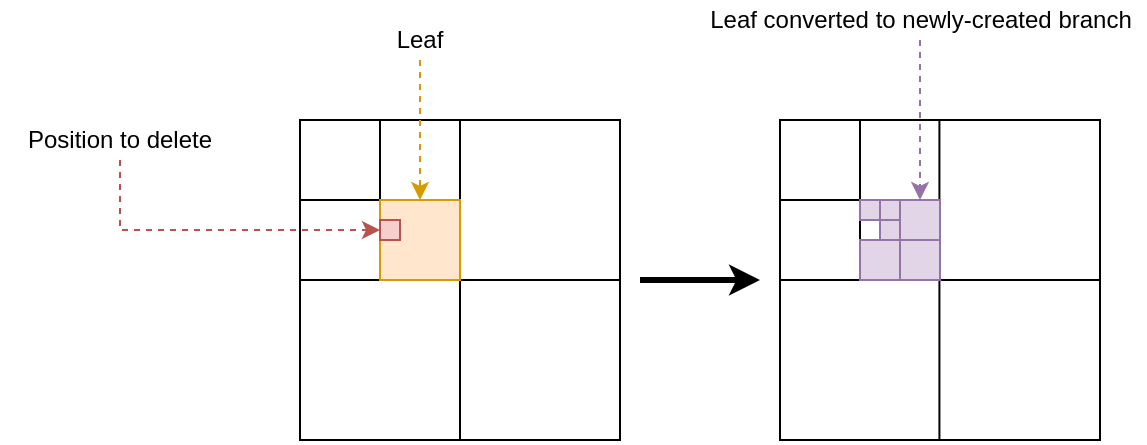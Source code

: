 <mxfile version="13.0.5" type="device"><diagram id="M6WsD0DyyOQwkSRgdM0A" name="Page-1"><mxGraphModel dx="494" dy="276" grid="1" gridSize="10" guides="1" tooltips="1" connect="1" arrows="1" fold="1" page="1" pageScale="1" pageWidth="850" pageHeight="1100" math="0" shadow="0"><root><mxCell id="0"/><mxCell id="1" parent="0"/><mxCell id="68VsIcrUiUByMvYq42Nw-1" value="" style="whiteSpace=wrap;html=1;aspect=fixed;strokeColor=#000000;fillColor=none;" vertex="1" parent="1"><mxGeometry x="240" y="120" width="160" height="160" as="geometry"/></mxCell><mxCell id="68VsIcrUiUByMvYq42Nw-2" value="" style="endArrow=none;html=1;exitX=0.5;exitY=1;exitDx=0;exitDy=0;entryX=0.5;entryY=0;entryDx=0;entryDy=0;" edge="1" parent="1" source="68VsIcrUiUByMvYq42Nw-1" target="68VsIcrUiUByMvYq42Nw-1"><mxGeometry width="50" height="50" relative="1" as="geometry"><mxPoint x="300" y="210" as="sourcePoint"/><mxPoint x="350" y="160" as="targetPoint"/></mxGeometry></mxCell><mxCell id="68VsIcrUiUByMvYq42Nw-3" value="" style="endArrow=none;html=1;exitX=0;exitY=0.5;exitDx=0;exitDy=0;entryX=1;entryY=0.5;entryDx=0;entryDy=0;" edge="1" parent="1" source="68VsIcrUiUByMvYq42Nw-1" target="68VsIcrUiUByMvYq42Nw-1"><mxGeometry width="50" height="50" relative="1" as="geometry"><mxPoint x="330" y="290" as="sourcePoint"/><mxPoint x="330" y="130" as="targetPoint"/></mxGeometry></mxCell><mxCell id="68VsIcrUiUByMvYq42Nw-5" value="" style="endArrow=none;html=1;entryX=0.25;entryY=0;entryDx=0;entryDy=0;" edge="1" parent="1" target="68VsIcrUiUByMvYq42Nw-1"><mxGeometry width="50" height="50" relative="1" as="geometry"><mxPoint x="280" y="200" as="sourcePoint"/><mxPoint x="280" y="130" as="targetPoint"/></mxGeometry></mxCell><mxCell id="68VsIcrUiUByMvYq42Nw-6" value="" style="endArrow=none;html=1;exitX=0;exitY=0.25;exitDx=0;exitDy=0;" edge="1" parent="1" source="68VsIcrUiUByMvYq42Nw-1"><mxGeometry width="50" height="50" relative="1" as="geometry"><mxPoint x="290" y="210" as="sourcePoint"/><mxPoint x="320" y="160" as="targetPoint"/></mxGeometry></mxCell><mxCell id="68VsIcrUiUByMvYq42Nw-11" value="" style="whiteSpace=wrap;html=1;aspect=fixed;strokeColor=#000000;fillColor=none;" vertex="1" parent="1"><mxGeometry x="480" y="120" width="160" height="160" as="geometry"/></mxCell><mxCell id="68VsIcrUiUByMvYq42Nw-12" value="" style="endArrow=classic;html=1;strokeWidth=3;" edge="1" parent="1"><mxGeometry width="50" height="50" relative="1" as="geometry"><mxPoint x="410" y="200" as="sourcePoint"/><mxPoint x="470" y="200" as="targetPoint"/></mxGeometry></mxCell><mxCell id="68VsIcrUiUByMvYq42Nw-13" value="" style="endArrow=none;html=1;exitX=0.5;exitY=1;exitDx=0;exitDy=0;entryX=0.5;entryY=0;entryDx=0;entryDy=0;" edge="1" parent="1"><mxGeometry width="50" height="50" relative="1" as="geometry"><mxPoint x="559.71" y="280" as="sourcePoint"/><mxPoint x="559.71" y="120" as="targetPoint"/></mxGeometry></mxCell><mxCell id="68VsIcrUiUByMvYq42Nw-14" value="" style="endArrow=none;html=1;exitX=0;exitY=0.5;exitDx=0;exitDy=0;entryX=1;entryY=0.5;entryDx=0;entryDy=0;" edge="1" parent="1" source="68VsIcrUiUByMvYq42Nw-11" target="68VsIcrUiUByMvYq42Nw-11"><mxGeometry width="50" height="50" relative="1" as="geometry"><mxPoint x="569.71" y="290" as="sourcePoint"/><mxPoint x="569.71" y="130" as="targetPoint"/></mxGeometry></mxCell><mxCell id="68VsIcrUiUByMvYq42Nw-15" value="" style="endArrow=none;html=1;exitX=0.25;exitY=0;exitDx=0;exitDy=0;" edge="1" parent="1" source="68VsIcrUiUByMvYq42Nw-11"><mxGeometry width="50" height="50" relative="1" as="geometry"><mxPoint x="480" y="170" as="sourcePoint"/><mxPoint x="520" y="200" as="targetPoint"/></mxGeometry></mxCell><mxCell id="68VsIcrUiUByMvYq42Nw-16" value="" style="endArrow=none;html=1;entryX=0;entryY=0.25;entryDx=0;entryDy=0;" edge="1" parent="1" target="68VsIcrUiUByMvYq42Nw-11"><mxGeometry width="50" height="50" relative="1" as="geometry"><mxPoint x="560" y="160" as="sourcePoint"/><mxPoint x="530" y="210" as="targetPoint"/></mxGeometry></mxCell><mxCell id="68VsIcrUiUByMvYq42Nw-18" value="" style="endArrow=none;html=1;" edge="1" parent="1"><mxGeometry width="50" height="50" relative="1" as="geometry"><mxPoint x="320" y="220" as="sourcePoint"/><mxPoint x="320" y="180" as="targetPoint"/></mxGeometry></mxCell><mxCell id="68VsIcrUiUByMvYq42Nw-38" style="edgeStyle=orthogonalEdgeStyle;rounded=0;orthogonalLoop=1;jettySize=auto;html=1;exitX=0.5;exitY=1;exitDx=0;exitDy=0;entryX=0;entryY=0.5;entryDx=0;entryDy=0;dashed=1;strokeWidth=1;fillColor=#f8cecc;strokeColor=#b85450;" edge="1" parent="1" source="68VsIcrUiUByMvYq42Nw-22" target="68VsIcrUiUByMvYq42Nw-28"><mxGeometry relative="1" as="geometry"/></mxCell><mxCell id="68VsIcrUiUByMvYq42Nw-22" value="Position to delete" style="text;html=1;strokeColor=none;fillColor=none;align=center;verticalAlign=middle;whiteSpace=wrap;rounded=0;" vertex="1" parent="1"><mxGeometry x="90" y="120" width="120" height="20" as="geometry"/></mxCell><mxCell id="68VsIcrUiUByMvYq42Nw-42" style="edgeStyle=orthogonalEdgeStyle;rounded=0;orthogonalLoop=1;jettySize=auto;html=1;exitX=0.5;exitY=1;exitDx=0;exitDy=0;entryX=0.5;entryY=0;entryDx=0;entryDy=0;dashed=1;strokeWidth=1;fillColor=#e1d5e7;strokeColor=#9673a6;" edge="1" parent="1" source="68VsIcrUiUByMvYq42Nw-24" target="68VsIcrUiUByMvYq42Nw-33"><mxGeometry relative="1" as="geometry"/></mxCell><mxCell id="68VsIcrUiUByMvYq42Nw-24" value="Leaf converted to newly-created branch" style="text;html=1;strokeColor=none;fillColor=none;align=center;verticalAlign=middle;whiteSpace=wrap;rounded=0;" vertex="1" parent="1"><mxGeometry x="437.5" y="60" width="225" height="20" as="geometry"/></mxCell><mxCell id="68VsIcrUiUByMvYq42Nw-27" value="" style="whiteSpace=wrap;html=1;aspect=fixed;strokeColor=#d79b00;fillColor=#ffe6cc;" vertex="1" parent="1"><mxGeometry x="280" y="160" width="40" height="40" as="geometry"/></mxCell><mxCell id="68VsIcrUiUByMvYq42Nw-28" value="" style="whiteSpace=wrap;html=1;aspect=fixed;strokeColor=#b85450;fillColor=#f8cecc;" vertex="1" parent="1"><mxGeometry x="280" y="170" width="10" height="10" as="geometry"/></mxCell><mxCell id="68VsIcrUiUByMvYq42Nw-31" value="" style="whiteSpace=wrap;html=1;aspect=fixed;strokeColor=#9673a6;fillColor=#e1d5e7;" vertex="1" parent="1"><mxGeometry x="540" y="180" width="20" height="20" as="geometry"/></mxCell><mxCell id="68VsIcrUiUByMvYq42Nw-32" value="" style="whiteSpace=wrap;html=1;aspect=fixed;strokeColor=#9673a6;fillColor=#e1d5e7;" vertex="1" parent="1"><mxGeometry x="520" y="180" width="20" height="20" as="geometry"/></mxCell><mxCell id="68VsIcrUiUByMvYq42Nw-33" value="" style="whiteSpace=wrap;html=1;aspect=fixed;strokeColor=#9673a6;fillColor=#e1d5e7;" vertex="1" parent="1"><mxGeometry x="540" y="160" width="20" height="20" as="geometry"/></mxCell><mxCell id="68VsIcrUiUByMvYq42Nw-34" value="" style="whiteSpace=wrap;html=1;aspect=fixed;strokeColor=#9673a6;fillColor=#e1d5e7;" vertex="1" parent="1"><mxGeometry x="520" y="160" width="10" height="10" as="geometry"/></mxCell><mxCell id="68VsIcrUiUByMvYq42Nw-36" value="" style="whiteSpace=wrap;html=1;aspect=fixed;strokeColor=#9673a6;fillColor=#e1d5e7;" vertex="1" parent="1"><mxGeometry x="530" y="160" width="10" height="10" as="geometry"/></mxCell><mxCell id="68VsIcrUiUByMvYq42Nw-37" value="" style="whiteSpace=wrap;html=1;aspect=fixed;strokeColor=#9673a6;fillColor=#e1d5e7;" vertex="1" parent="1"><mxGeometry x="530" y="170" width="10" height="10" as="geometry"/></mxCell><mxCell id="68VsIcrUiUByMvYq42Nw-41" style="edgeStyle=orthogonalEdgeStyle;rounded=0;orthogonalLoop=1;jettySize=auto;html=1;exitX=0.5;exitY=1;exitDx=0;exitDy=0;entryX=0.5;entryY=0;entryDx=0;entryDy=0;dashed=1;strokeWidth=1;fillColor=#ffe6cc;strokeColor=#d79b00;" edge="1" parent="1" source="68VsIcrUiUByMvYq42Nw-40" target="68VsIcrUiUByMvYq42Nw-27"><mxGeometry relative="1" as="geometry"/></mxCell><mxCell id="68VsIcrUiUByMvYq42Nw-40" value="Leaf" style="text;html=1;strokeColor=none;fillColor=none;align=center;verticalAlign=middle;whiteSpace=wrap;rounded=0;" vertex="1" parent="1"><mxGeometry x="250" y="70" width="100" height="20" as="geometry"/></mxCell></root></mxGraphModel></diagram></mxfile>